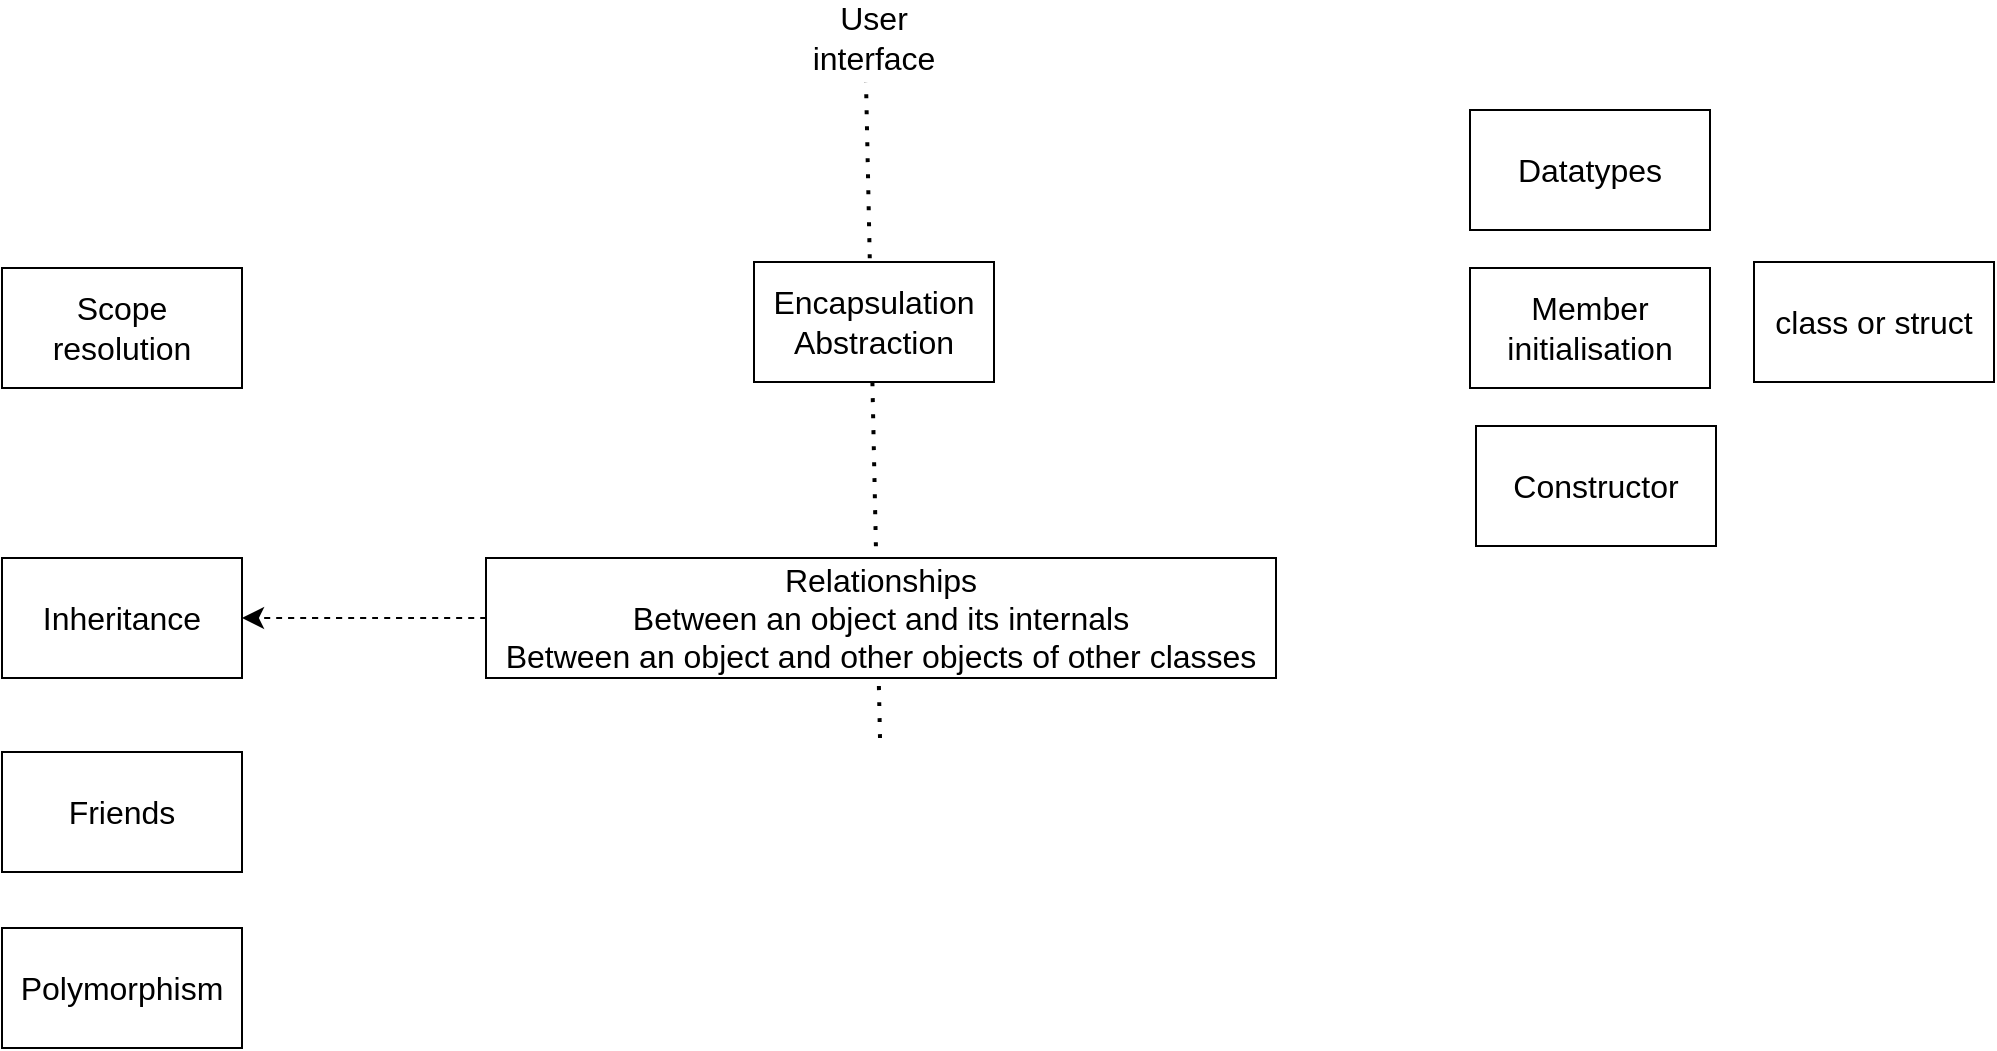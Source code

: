 <mxfile version="22.0.3" type="device">
  <diagram name="Page-1" id="HNYZKfiPQVPJqZJRvPU6">
    <mxGraphModel dx="2234" dy="1255" grid="0" gridSize="10" guides="1" tooltips="1" connect="1" arrows="1" fold="1" page="0" pageScale="1" pageWidth="827" pageHeight="1169" math="0" shadow="0">
      <root>
        <mxCell id="0" />
        <mxCell id="1" parent="0" />
        <mxCell id="n6Ccjh8QE3eLmOjlMwEh-1" value="Datatypes" style="rounded=0;whiteSpace=wrap;html=1;fontSize=16;" parent="1" vertex="1">
          <mxGeometry x="274" y="-146" width="120" height="60" as="geometry" />
        </mxCell>
        <mxCell id="n6Ccjh8QE3eLmOjlMwEh-2" value="Member initialisation" style="rounded=0;whiteSpace=wrap;html=1;fontSize=16;" parent="1" vertex="1">
          <mxGeometry x="274" y="-67" width="120" height="60" as="geometry" />
        </mxCell>
        <mxCell id="D6RZGJaK25wuzyMA6K7w-2" value="" style="endArrow=none;dashed=1;html=1;dashPattern=1 3;strokeWidth=2;rounded=0;fontSize=12;startSize=8;endSize=8;curved=1;" parent="1" edge="1">
          <mxGeometry width="50" height="50" relative="1" as="geometry">
            <mxPoint x="-21" y="168" as="sourcePoint" />
            <mxPoint x="-28" y="-160" as="targetPoint" />
          </mxGeometry>
        </mxCell>
        <mxCell id="D6RZGJaK25wuzyMA6K7w-1" value="Encapsulation&lt;br&gt;Abstraction" style="rounded=0;whiteSpace=wrap;html=1;fontSize=16;" parent="1" vertex="1">
          <mxGeometry x="-84" y="-70" width="120" height="60" as="geometry" />
        </mxCell>
        <mxCell id="D6RZGJaK25wuzyMA6K7w-3" value="User interface" style="text;html=1;strokeColor=none;fillColor=none;align=center;verticalAlign=middle;whiteSpace=wrap;rounded=0;fontSize=16;" parent="1" vertex="1">
          <mxGeometry x="-54" y="-197" width="60" height="30" as="geometry" />
        </mxCell>
        <mxCell id="ZgRLeYDq9o32f6SUCcQa-6" style="edgeStyle=none;curved=1;rounded=0;orthogonalLoop=1;jettySize=auto;html=1;entryX=1;entryY=0.5;entryDx=0;entryDy=0;fontSize=12;startSize=8;endSize=8;dashed=1;" edge="1" parent="1" source="D6RZGJaK25wuzyMA6K7w-4" target="ZgRLeYDq9o32f6SUCcQa-5">
          <mxGeometry relative="1" as="geometry" />
        </mxCell>
        <mxCell id="D6RZGJaK25wuzyMA6K7w-4" value="Relationships&lt;br&gt;Between an object and its internals&lt;br&gt;Between an object and other objects of other classes" style="rounded=0;whiteSpace=wrap;html=1;fontSize=16;" parent="1" vertex="1">
          <mxGeometry x="-218" y="78" width="395" height="60" as="geometry" />
        </mxCell>
        <mxCell id="ZgRLeYDq9o32f6SUCcQa-1" value="class or struct" style="rounded=0;whiteSpace=wrap;html=1;fontSize=16;" vertex="1" parent="1">
          <mxGeometry x="416" y="-70" width="120" height="60" as="geometry" />
        </mxCell>
        <mxCell id="ZgRLeYDq9o32f6SUCcQa-2" value="Constructor" style="rounded=0;whiteSpace=wrap;html=1;fontSize=16;" vertex="1" parent="1">
          <mxGeometry x="277" y="12" width="120" height="60" as="geometry" />
        </mxCell>
        <mxCell id="ZgRLeYDq9o32f6SUCcQa-4" value="Scope resolution" style="rounded=0;whiteSpace=wrap;html=1;fontSize=16;" vertex="1" parent="1">
          <mxGeometry x="-460" y="-67" width="120" height="60" as="geometry" />
        </mxCell>
        <mxCell id="ZgRLeYDq9o32f6SUCcQa-5" value="Inheritance" style="rounded=0;whiteSpace=wrap;html=1;fontSize=16;" vertex="1" parent="1">
          <mxGeometry x="-460" y="78" width="120" height="60" as="geometry" />
        </mxCell>
        <mxCell id="ZgRLeYDq9o32f6SUCcQa-8" value="Friends" style="rounded=0;whiteSpace=wrap;html=1;fontSize=16;" vertex="1" parent="1">
          <mxGeometry x="-460" y="175" width="120" height="60" as="geometry" />
        </mxCell>
        <mxCell id="ZgRLeYDq9o32f6SUCcQa-9" value="Polymorphism" style="rounded=0;whiteSpace=wrap;html=1;fontSize=16;" vertex="1" parent="1">
          <mxGeometry x="-460" y="263" width="120" height="60" as="geometry" />
        </mxCell>
      </root>
    </mxGraphModel>
  </diagram>
</mxfile>
